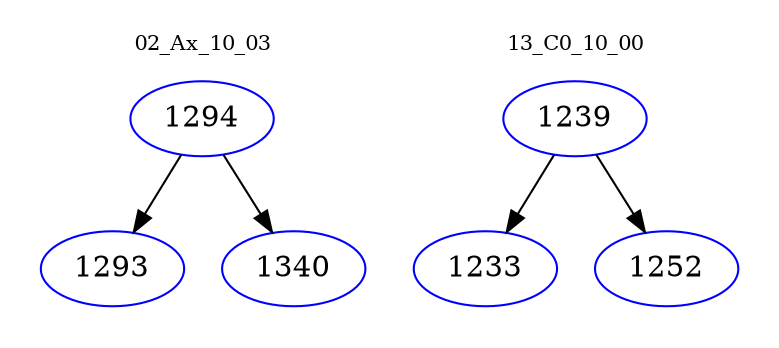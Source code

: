 digraph{
subgraph cluster_0 {
color = white
label = "02_Ax_10_03";
fontsize=10;
T0_1294 [label="1294", color="blue"]
T0_1294 -> T0_1293 [color="black"]
T0_1293 [label="1293", color="blue"]
T0_1294 -> T0_1340 [color="black"]
T0_1340 [label="1340", color="blue"]
}
subgraph cluster_1 {
color = white
label = "13_C0_10_00";
fontsize=10;
T1_1239 [label="1239", color="blue"]
T1_1239 -> T1_1233 [color="black"]
T1_1233 [label="1233", color="blue"]
T1_1239 -> T1_1252 [color="black"]
T1_1252 [label="1252", color="blue"]
}
}
